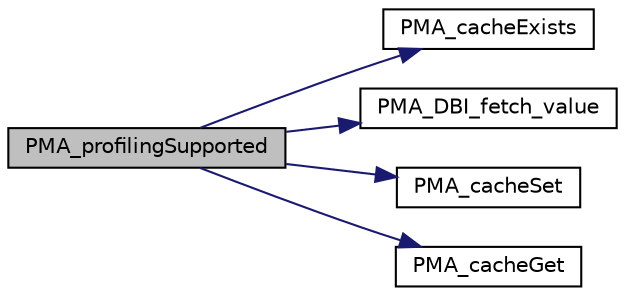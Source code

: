 digraph G
{
  edge [fontname="Helvetica",fontsize="10",labelfontname="Helvetica",labelfontsize="10"];
  node [fontname="Helvetica",fontsize="10",shape=record];
  rankdir="LR";
  Node1 [label="PMA_profilingSupported",height=0.2,width=0.4,color="black", fillcolor="grey75", style="filled" fontcolor="black"];
  Node1 -> Node2 [color="midnightblue",fontsize="10",style="solid",fontname="Helvetica"];
  Node2 [label="PMA_cacheExists",height=0.2,width=0.4,color="black", fillcolor="white", style="filled",URL="$common_8lib_8php.html#a0eb81c6588d51dd4ae1901c0f744e17c",tooltip="Verifies if something is cached in the session."];
  Node1 -> Node3 [color="midnightblue",fontsize="10",style="solid",fontname="Helvetica"];
  Node3 [label="PMA_DBI_fetch_value",height=0.2,width=0.4,color="black", fillcolor="white", style="filled",URL="$database__interface_8lib_8php.html#a772f12a953dd2908745bb16a8fa7b63a",tooltip="returns a single value from the given result or query, if the query or the result has more than one r..."];
  Node1 -> Node4 [color="midnightblue",fontsize="10",style="solid",fontname="Helvetica"];
  Node4 [label="PMA_cacheSet",height=0.2,width=0.4,color="black", fillcolor="white", style="filled",URL="$common_8lib_8php.html#a9aee3c59e4ddf7a52c78060afb85654d",tooltip="Caches information in the session."];
  Node1 -> Node5 [color="midnightblue",fontsize="10",style="solid",fontname="Helvetica"];
  Node5 [label="PMA_cacheGet",height=0.2,width=0.4,color="black", fillcolor="white", style="filled",URL="$common_8lib_8php.html#a28b14adfbbd7d246da55512f63bde226",tooltip="Gets cached information from the session."];
}
